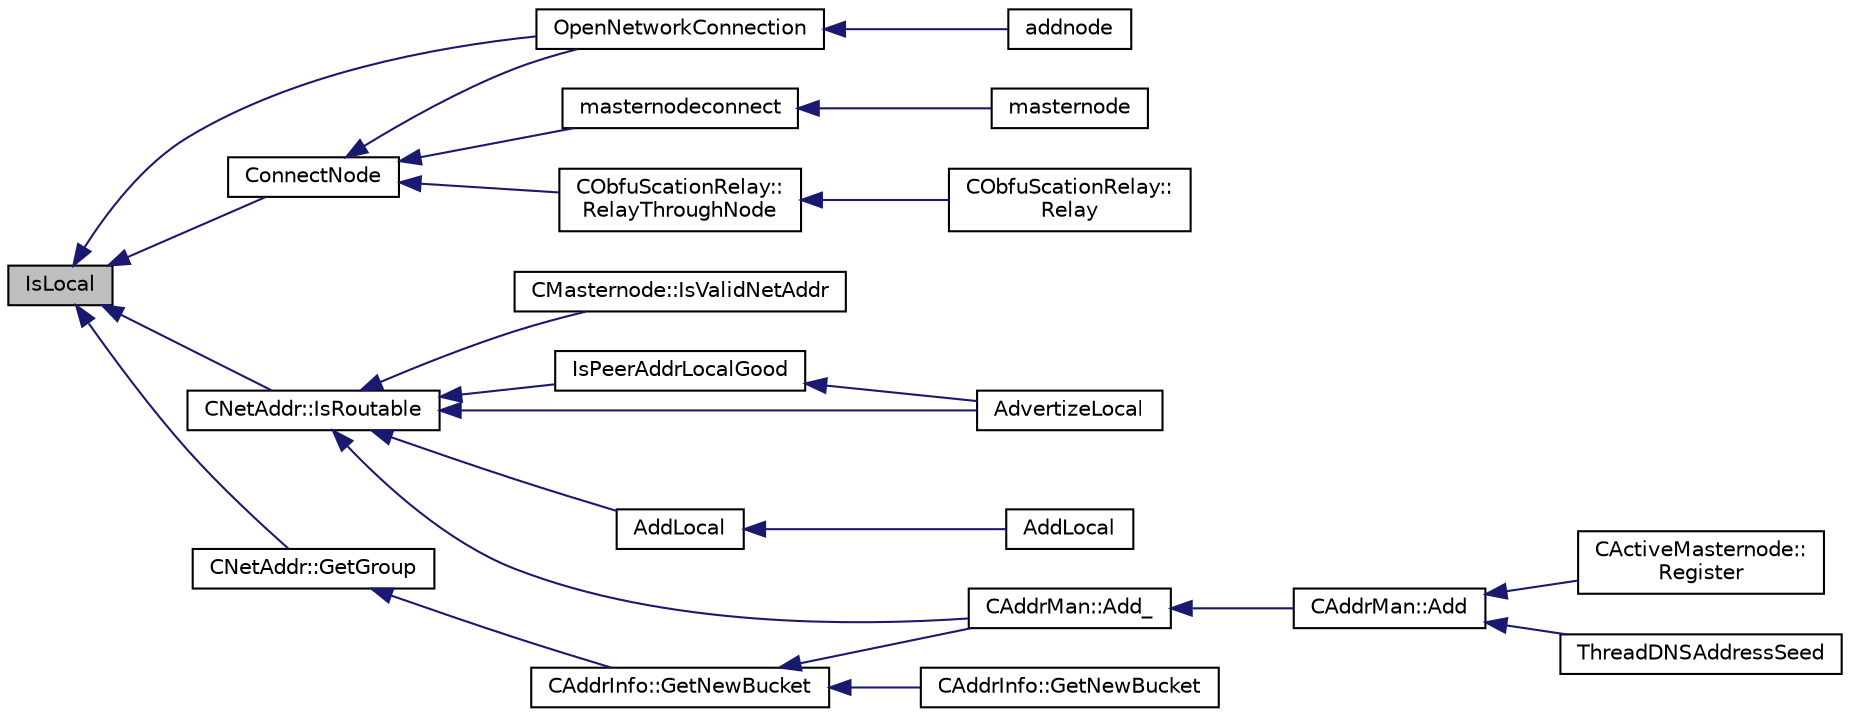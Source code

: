 digraph "IsLocal"
{
  edge [fontname="Helvetica",fontsize="10",labelfontname="Helvetica",labelfontsize="10"];
  node [fontname="Helvetica",fontsize="10",shape=record];
  rankdir="LR";
  Node182 [label="IsLocal",height=0.2,width=0.4,color="black", fillcolor="grey75", style="filled", fontcolor="black"];
  Node182 -> Node183 [dir="back",color="midnightblue",fontsize="10",style="solid",fontname="Helvetica"];
  Node183 [label="ConnectNode",height=0.2,width=0.4,color="black", fillcolor="white", style="filled",URL="$net_8h.html#a4e1d531294a77151b03722e360919186"];
  Node183 -> Node184 [dir="back",color="midnightblue",fontsize="10",style="solid",fontname="Helvetica"];
  Node184 [label="OpenNetworkConnection",height=0.2,width=0.4,color="black", fillcolor="white", style="filled",URL="$net_8h.html#aa19cb8e6cf23a990e585f2bbf9ece276"];
  Node184 -> Node185 [dir="back",color="midnightblue",fontsize="10",style="solid",fontname="Helvetica"];
  Node185 [label="addnode",height=0.2,width=0.4,color="black", fillcolor="white", style="filled",URL="$rpcnet_8cpp.html#ab455bfd729ba34d3bb55b716e62405a3"];
  Node183 -> Node186 [dir="back",color="midnightblue",fontsize="10",style="solid",fontname="Helvetica"];
  Node186 [label="CObfuScationRelay::\lRelayThroughNode",height=0.2,width=0.4,color="black", fillcolor="white", style="filled",URL="$class_c_obfu_scation_relay.html#a68272322a5123591a9f57a8ff07943f6"];
  Node186 -> Node187 [dir="back",color="midnightblue",fontsize="10",style="solid",fontname="Helvetica"];
  Node187 [label="CObfuScationRelay::\lRelay",height=0.2,width=0.4,color="black", fillcolor="white", style="filled",URL="$class_c_obfu_scation_relay.html#ae3bb081dc03a7c07be2a85ca2512f581"];
  Node183 -> Node188 [dir="back",color="midnightblue",fontsize="10",style="solid",fontname="Helvetica"];
  Node188 [label="masternodeconnect",height=0.2,width=0.4,color="black", fillcolor="white", style="filled",URL="$rpcmasternode_8cpp.html#a9202ac2ef7ab6907aa65bbc9219a3219"];
  Node188 -> Node189 [dir="back",color="midnightblue",fontsize="10",style="solid",fontname="Helvetica"];
  Node189 [label="masternode",height=0.2,width=0.4,color="black", fillcolor="white", style="filled",URL="$rpcmasternode_8cpp.html#a30609e443aeb47c29ed0878d16b1b5e1"];
  Node182 -> Node184 [dir="back",color="midnightblue",fontsize="10",style="solid",fontname="Helvetica"];
  Node182 -> Node190 [dir="back",color="midnightblue",fontsize="10",style="solid",fontname="Helvetica"];
  Node190 [label="CNetAddr::IsRoutable",height=0.2,width=0.4,color="black", fillcolor="white", style="filled",URL="$class_c_net_addr.html#a4e3b2fea2a6151c76684b3812df4a5c3"];
  Node190 -> Node191 [dir="back",color="midnightblue",fontsize="10",style="solid",fontname="Helvetica"];
  Node191 [label="CAddrMan::Add_",height=0.2,width=0.4,color="black", fillcolor="white", style="filled",URL="$class_c_addr_man.html#a9dd6df8b1904548a86054d19d4a90724",tooltip="Add an entry to the \"new\" table. "];
  Node191 -> Node192 [dir="back",color="midnightblue",fontsize="10",style="solid",fontname="Helvetica"];
  Node192 [label="CAddrMan::Add",height=0.2,width=0.4,color="black", fillcolor="white", style="filled",URL="$class_c_addr_man.html#a03fcc7109b5f014760dc50a81f68c5ec",tooltip="Add a single address. "];
  Node192 -> Node193 [dir="back",color="midnightblue",fontsize="10",style="solid",fontname="Helvetica"];
  Node193 [label="CActiveMasternode::\lRegister",height=0.2,width=0.4,color="black", fillcolor="white", style="filled",URL="$class_c_active_masternode.html#a99e26870efec1ea98738cda1a5a85702",tooltip="Register remote Masternode. "];
  Node192 -> Node194 [dir="back",color="midnightblue",fontsize="10",style="solid",fontname="Helvetica"];
  Node194 [label="ThreadDNSAddressSeed",height=0.2,width=0.4,color="black", fillcolor="white", style="filled",URL="$net_8cpp.html#ab2d8883b5524ec7b80d3b9535e73a3ed"];
  Node190 -> Node195 [dir="back",color="midnightblue",fontsize="10",style="solid",fontname="Helvetica"];
  Node195 [label="CMasternode::IsValidNetAddr",height=0.2,width=0.4,color="black", fillcolor="white", style="filled",URL="$class_c_masternode.html#a70f120b4964fdd802a6975bfb9017a23"];
  Node190 -> Node196 [dir="back",color="midnightblue",fontsize="10",style="solid",fontname="Helvetica"];
  Node196 [label="IsPeerAddrLocalGood",height=0.2,width=0.4,color="black", fillcolor="white", style="filled",URL="$net_8h.html#a058b75c6fcc94a0643184c237ad6de93"];
  Node196 -> Node197 [dir="back",color="midnightblue",fontsize="10",style="solid",fontname="Helvetica"];
  Node197 [label="AdvertizeLocal",height=0.2,width=0.4,color="black", fillcolor="white", style="filled",URL="$net_8h.html#a049abe300398a68bfbd8ec6afc6046a9"];
  Node190 -> Node197 [dir="back",color="midnightblue",fontsize="10",style="solid",fontname="Helvetica"];
  Node190 -> Node198 [dir="back",color="midnightblue",fontsize="10",style="solid",fontname="Helvetica"];
  Node198 [label="AddLocal",height=0.2,width=0.4,color="black", fillcolor="white", style="filled",URL="$net_8h.html#a337d6af198a6b0d75f830e56da9b91e9"];
  Node198 -> Node199 [dir="back",color="midnightblue",fontsize="10",style="solid",fontname="Helvetica"];
  Node199 [label="AddLocal",height=0.2,width=0.4,color="black", fillcolor="white", style="filled",URL="$net_8h.html#abda4e8f87772f9a9d9d8f52a93791ffc"];
  Node182 -> Node200 [dir="back",color="midnightblue",fontsize="10",style="solid",fontname="Helvetica"];
  Node200 [label="CNetAddr::GetGroup",height=0.2,width=0.4,color="black", fillcolor="white", style="filled",URL="$class_c_net_addr.html#a6f8211515f809f6972ce327433d41458"];
  Node200 -> Node201 [dir="back",color="midnightblue",fontsize="10",style="solid",fontname="Helvetica"];
  Node201 [label="CAddrInfo::GetNewBucket",height=0.2,width=0.4,color="black", fillcolor="white", style="filled",URL="$class_c_addr_info.html#ae4459cd7719834bbcf77874757c6875e",tooltip="Calculate in which \"new\" bucket this entry belongs, given a certain source. "];
  Node201 -> Node191 [dir="back",color="midnightblue",fontsize="10",style="solid",fontname="Helvetica"];
  Node201 -> Node202 [dir="back",color="midnightblue",fontsize="10",style="solid",fontname="Helvetica"];
  Node202 [label="CAddrInfo::GetNewBucket",height=0.2,width=0.4,color="black", fillcolor="white", style="filled",URL="$class_c_addr_info.html#a04ac79764971242edce1e82aefb2aea0",tooltip="Calculate in which \"new\" bucket this entry belongs, using its default source. "];
}
